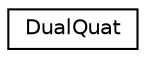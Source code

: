 digraph G
{
  edge [fontname="Helvetica",fontsize="10",labelfontname="Helvetica",labelfontsize="10"];
  node [fontname="Helvetica",fontsize="10",shape=record];
  rankdir=LR;
  Node1 [label="DualQuat",height=0.2,width=0.4,color="black", fillcolor="white", style="filled",URL="$d9/dd3/structDualQuat.html"];
}
